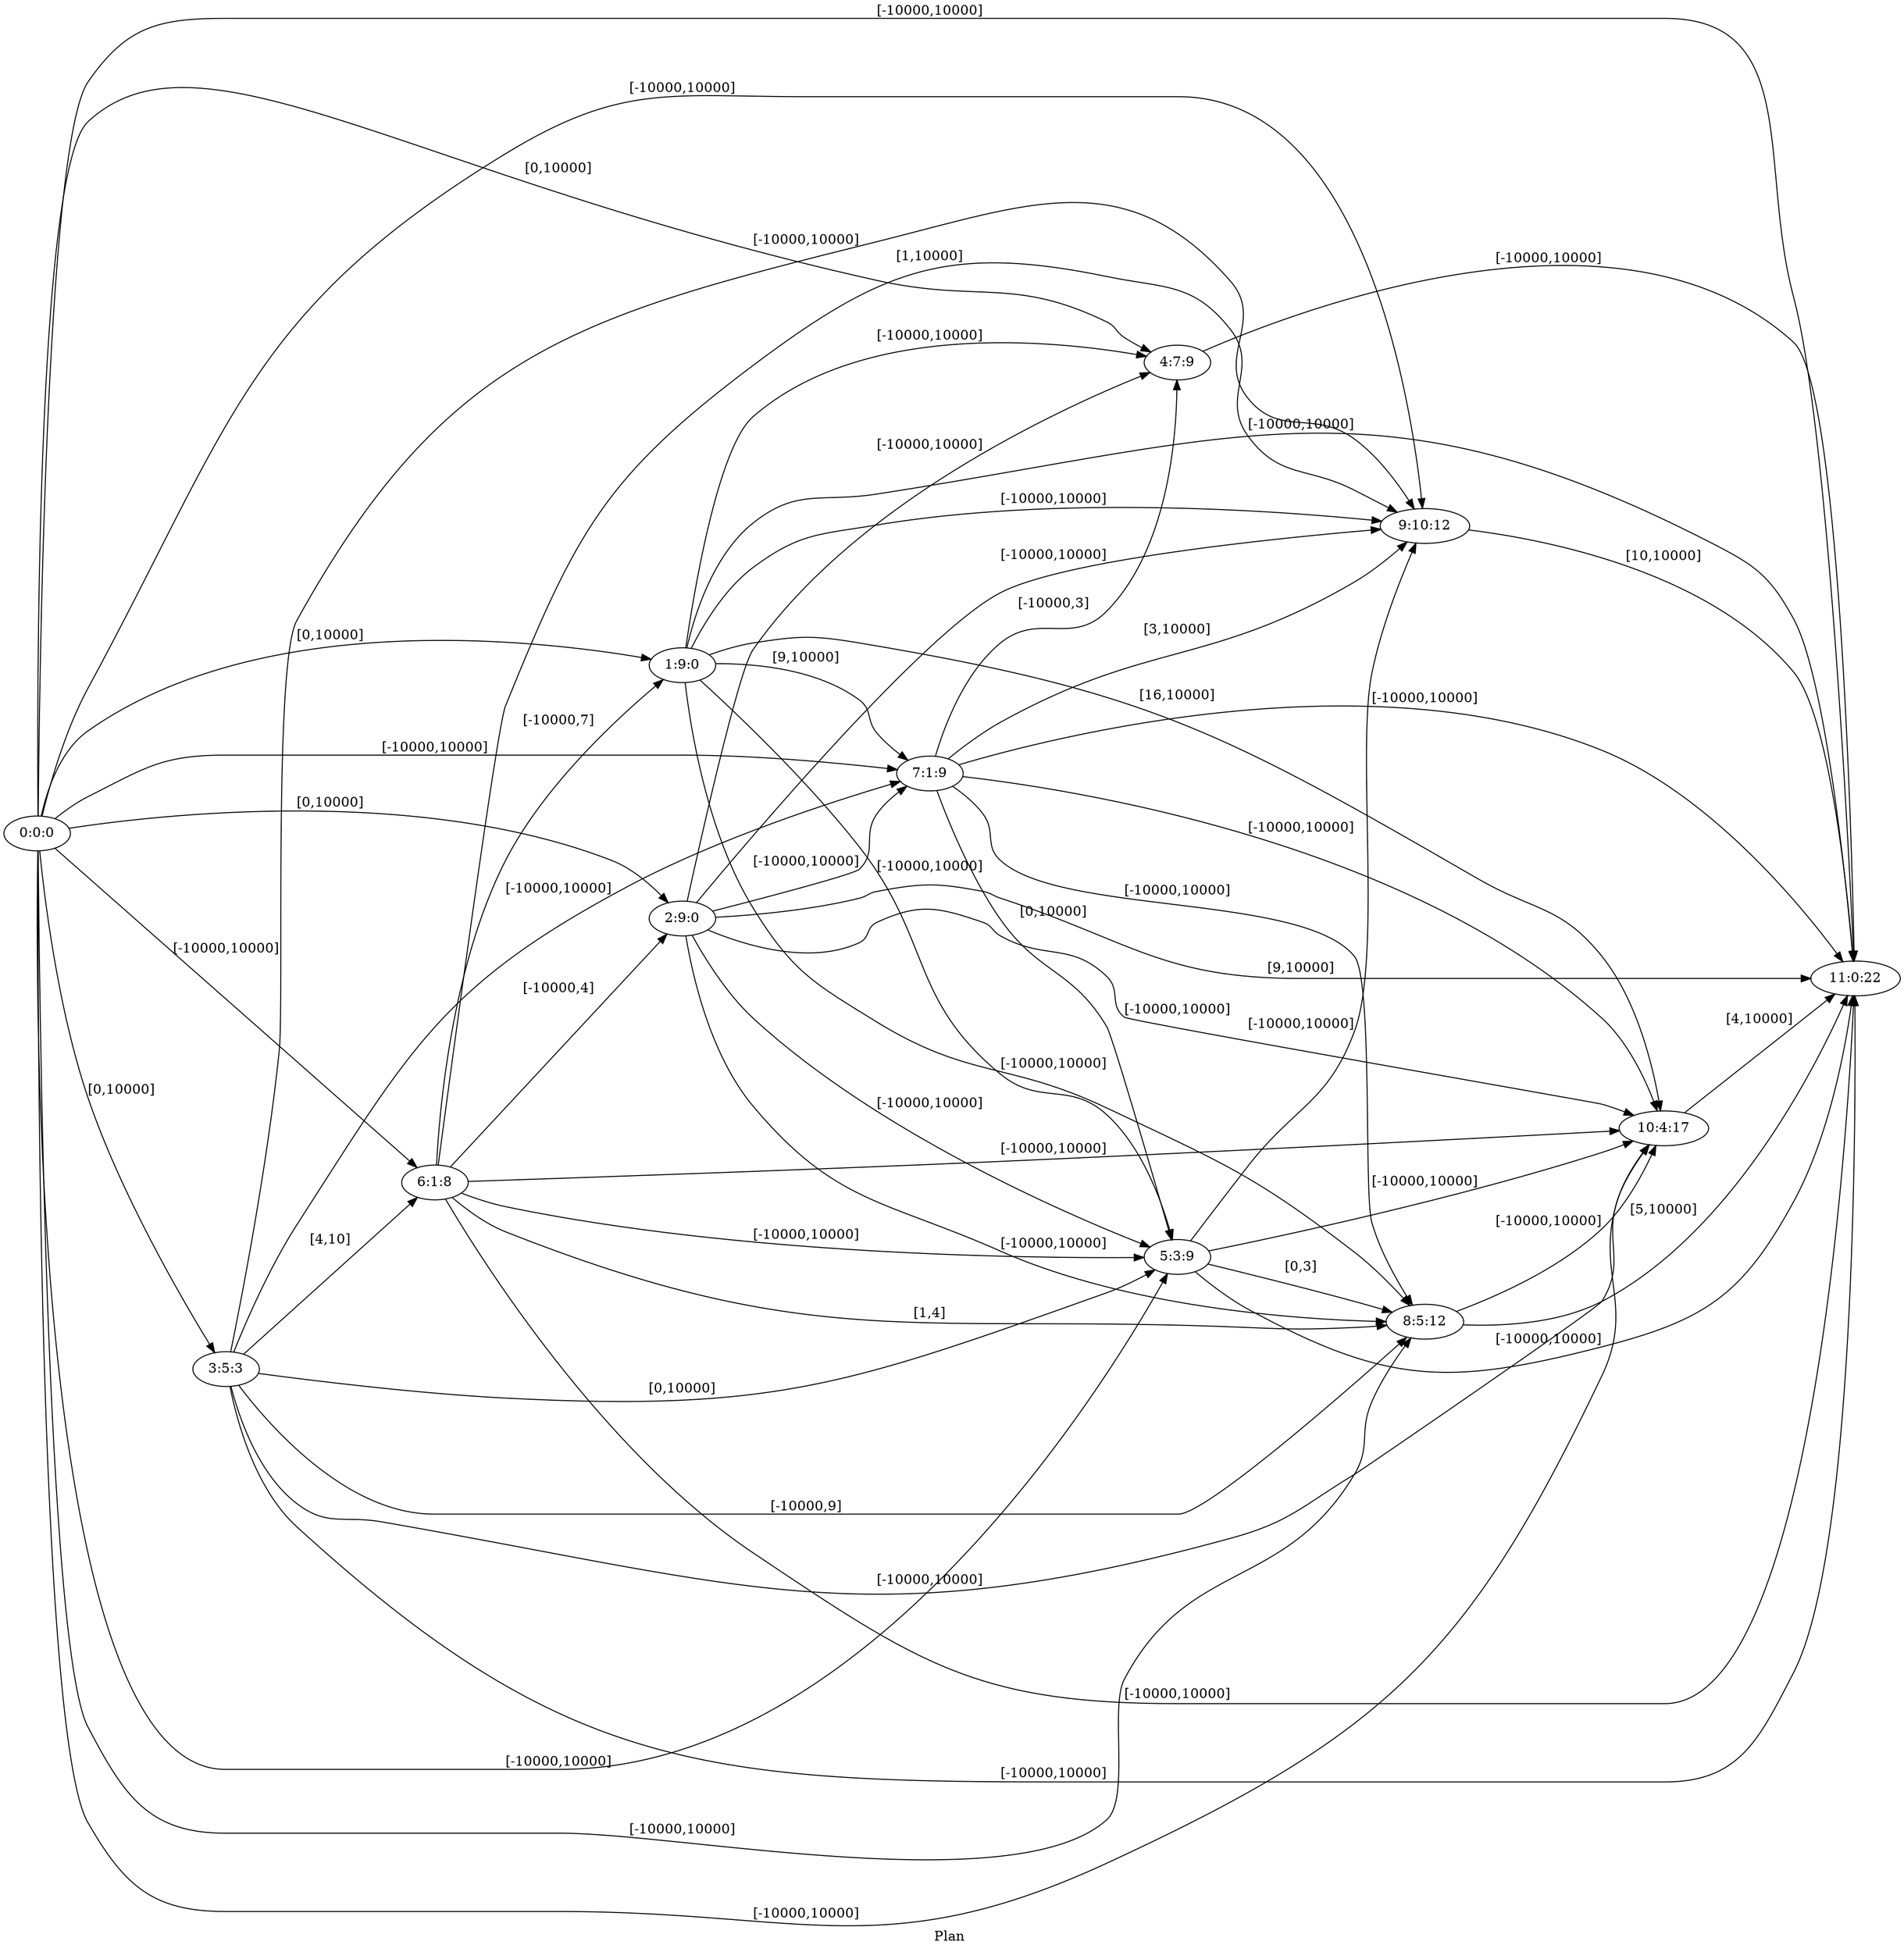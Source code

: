 digraph G {
 rankdir = LR;
 nodesep = .45; 
 size = 30;
label="Plan ";
 fldt = 0.718391;
"0:0:0"->"1:9:0"[ label = "[0,10000]"];
"0:0:0"->"2:9:0"[ label = "[0,10000]"];
"0:0:0"->"3:5:3"[ label = "[0,10000]"];
"0:0:0"->"4:7:9"[ label = "[0,10000]"];
"0:0:0"->"5:3:9"[ label = "[-10000,10000]"];
"0:0:0"->"6:1:8"[ label = "[-10000,10000]"];
"0:0:0"->"7:1:9"[ label = "[-10000,10000]"];
"0:0:0"->"8:5:12"[ label = "[-10000,10000]"];
"0:0:0"->"9:10:12"[ label = "[-10000,10000]"];
"0:0:0"->"10:4:17"[ label = "[-10000,10000]"];
"0:0:0"->"11:0:22"[ label = "[-10000,10000]"];
"1:9:0"->"4:7:9"[ label = "[-10000,10000]"];
"1:9:0"->"5:3:9"[ label = "[-10000,10000]"];
"1:9:0"->"7:1:9"[ label = "[9,10000]"];
"1:9:0"->"8:5:12"[ label = "[-10000,10000]"];
"1:9:0"->"9:10:12"[ label = "[-10000,10000]"];
"1:9:0"->"10:4:17"[ label = "[16,10000]"];
"1:9:0"->"11:0:22"[ label = "[-10000,10000]"];
"2:9:0"->"4:7:9"[ label = "[-10000,10000]"];
"2:9:0"->"5:3:9"[ label = "[-10000,10000]"];
"2:9:0"->"7:1:9"[ label = "[-10000,10000]"];
"2:9:0"->"8:5:12"[ label = "[-10000,10000]"];
"2:9:0"->"9:10:12"[ label = "[-10000,10000]"];
"2:9:0"->"10:4:17"[ label = "[-10000,10000]"];
"2:9:0"->"11:0:22"[ label = "[9,10000]"];
"3:5:3"->"5:3:9"[ label = "[0,10000]"];
"3:5:3"->"6:1:8"[ label = "[4,10]"];
"3:5:3"->"7:1:9"[ label = "[-10000,10000]"];
"3:5:3"->"8:5:12"[ label = "[-10000,9]"];
"3:5:3"->"9:10:12"[ label = "[-10000,10000]"];
"3:5:3"->"10:4:17"[ label = "[-10000,10000]"];
"3:5:3"->"11:0:22"[ label = "[-10000,10000]"];
"4:7:9"->"11:0:22"[ label = "[-10000,10000]"];
"5:3:9"->"8:5:12"[ label = "[0,3]"];
"5:3:9"->"9:10:12"[ label = "[-10000,10000]"];
"5:3:9"->"10:4:17"[ label = "[-10000,10000]"];
"5:3:9"->"11:0:22"[ label = "[-10000,10000]"];
"6:1:8"->"1:9:0"[ label = "[-10000,7]"];
"6:1:8"->"2:9:0"[ label = "[-10000,4]"];
"6:1:8"->"5:3:9"[ label = "[-10000,10000]"];
"6:1:8"->"8:5:12"[ label = "[1,4]"];
"6:1:8"->"9:10:12"[ label = "[1,10000]"];
"6:1:8"->"10:4:17"[ label = "[-10000,10000]"];
"6:1:8"->"11:0:22"[ label = "[-10000,10000]"];
"7:1:9"->"4:7:9"[ label = "[-10000,3]"];
"7:1:9"->"5:3:9"[ label = "[0,10000]"];
"7:1:9"->"8:5:12"[ label = "[-10000,10000]"];
"7:1:9"->"9:10:12"[ label = "[3,10000]"];
"7:1:9"->"10:4:17"[ label = "[-10000,10000]"];
"7:1:9"->"11:0:22"[ label = "[-10000,10000]"];
"8:5:12"->"10:4:17"[ label = "[-10000,10000]"];
"8:5:12"->"11:0:22"[ label = "[5,10000]"];
"9:10:12"->"11:0:22"[ label = "[10,10000]"];
"10:4:17"->"11:0:22"[ label = "[4,10000]"];
}
